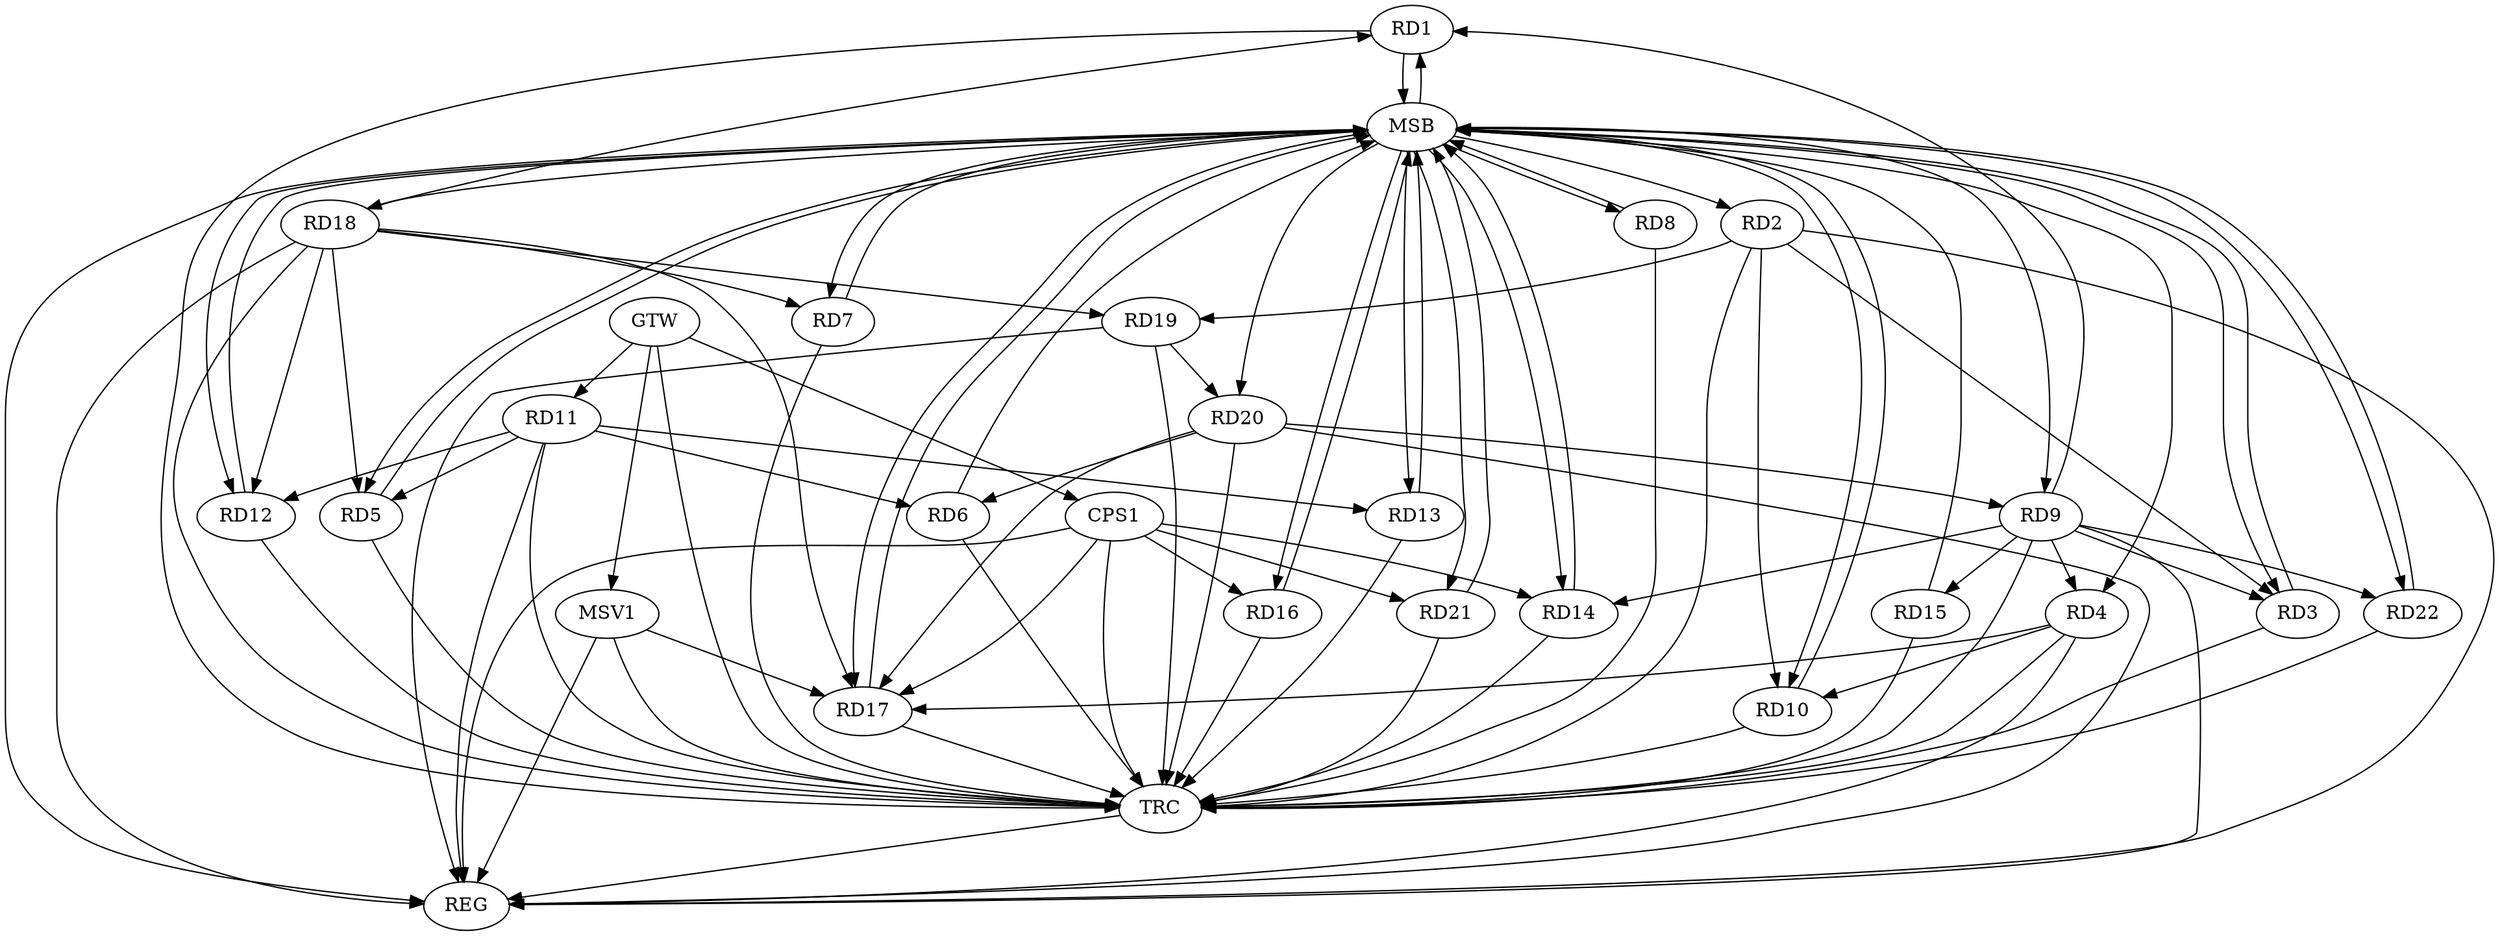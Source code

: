strict digraph G {
  RD1 [ label="RD1" ];
  RD2 [ label="RD2" ];
  RD3 [ label="RD3" ];
  RD4 [ label="RD4" ];
  RD5 [ label="RD5" ];
  RD6 [ label="RD6" ];
  RD7 [ label="RD7" ];
  RD8 [ label="RD8" ];
  RD9 [ label="RD9" ];
  RD10 [ label="RD10" ];
  RD11 [ label="RD11" ];
  RD12 [ label="RD12" ];
  RD13 [ label="RD13" ];
  RD14 [ label="RD14" ];
  RD15 [ label="RD15" ];
  RD16 [ label="RD16" ];
  RD17 [ label="RD17" ];
  RD18 [ label="RD18" ];
  RD19 [ label="RD19" ];
  RD20 [ label="RD20" ];
  RD21 [ label="RD21" ];
  RD22 [ label="RD22" ];
  CPS1 [ label="CPS1" ];
  GTW [ label="GTW" ];
  REG [ label="REG" ];
  MSB [ label="MSB" ];
  TRC [ label="TRC" ];
  MSV1 [ label="MSV1" ];
  RD9 -> RD1;
  RD18 -> RD1;
  RD2 -> RD3;
  RD2 -> RD10;
  RD2 -> RD19;
  RD9 -> RD3;
  RD9 -> RD4;
  RD4 -> RD10;
  RD4 -> RD17;
  RD11 -> RD5;
  RD18 -> RD5;
  RD11 -> RD6;
  RD20 -> RD6;
  RD18 -> RD7;
  RD9 -> RD14;
  RD9 -> RD15;
  RD20 -> RD9;
  RD9 -> RD22;
  RD11 -> RD12;
  RD11 -> RD13;
  RD18 -> RD12;
  RD18 -> RD17;
  RD20 -> RD17;
  RD18 -> RD19;
  RD19 -> RD20;
  CPS1 -> RD14;
  CPS1 -> RD21;
  CPS1 -> RD17;
  CPS1 -> RD16;
  GTW -> RD11;
  GTW -> CPS1;
  RD2 -> REG;
  RD4 -> REG;
  RD9 -> REG;
  RD11 -> REG;
  RD18 -> REG;
  RD19 -> REG;
  RD20 -> REG;
  CPS1 -> REG;
  RD1 -> MSB;
  MSB -> RD2;
  MSB -> RD13;
  MSB -> RD18;
  MSB -> REG;
  RD3 -> MSB;
  MSB -> RD16;
  RD5 -> MSB;
  MSB -> RD1;
  MSB -> RD21;
  RD6 -> MSB;
  MSB -> RD8;
  RD7 -> MSB;
  MSB -> RD10;
  MSB -> RD17;
  MSB -> RD20;
  MSB -> RD22;
  RD8 -> MSB;
  MSB -> RD12;
  MSB -> RD14;
  RD10 -> MSB;
  RD12 -> MSB;
  MSB -> RD7;
  RD13 -> MSB;
  MSB -> RD4;
  RD14 -> MSB;
  RD15 -> MSB;
  MSB -> RD9;
  RD16 -> MSB;
  MSB -> RD3;
  RD17 -> MSB;
  MSB -> RD5;
  RD21 -> MSB;
  RD22 -> MSB;
  RD1 -> TRC;
  RD2 -> TRC;
  RD3 -> TRC;
  RD4 -> TRC;
  RD5 -> TRC;
  RD6 -> TRC;
  RD7 -> TRC;
  RD8 -> TRC;
  RD9 -> TRC;
  RD10 -> TRC;
  RD11 -> TRC;
  RD12 -> TRC;
  RD13 -> TRC;
  RD14 -> TRC;
  RD15 -> TRC;
  RD16 -> TRC;
  RD17 -> TRC;
  RD18 -> TRC;
  RD19 -> TRC;
  RD20 -> TRC;
  RD21 -> TRC;
  RD22 -> TRC;
  CPS1 -> TRC;
  GTW -> TRC;
  TRC -> REG;
  MSV1 -> RD17;
  GTW -> MSV1;
  MSV1 -> REG;
  MSV1 -> TRC;
}
